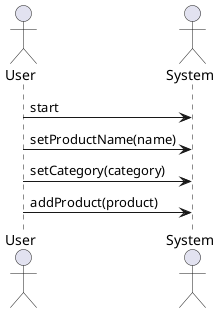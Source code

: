 @startuml add_product

skinparam backgroundColor #FFFFFF

actor User
actor System

User -> System: start
User -> System: setProductName(name)
User -> System: setCategory(category)
User -> System: addProduct(product)

@enduml
